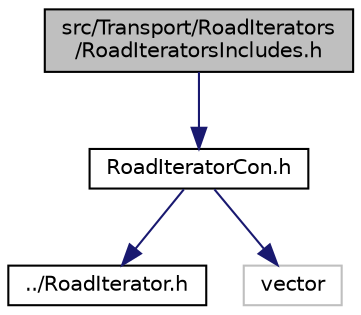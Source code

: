 digraph "src/Transport/RoadIterators/RoadIteratorsIncludes.h"
{
 // LATEX_PDF_SIZE
  edge [fontname="Helvetica",fontsize="10",labelfontname="Helvetica",labelfontsize="10"];
  node [fontname="Helvetica",fontsize="10",shape=record];
  Node1 [label="src/Transport/RoadIterators\l/RoadIteratorsIncludes.h",height=0.2,width=0.4,color="black", fillcolor="grey75", style="filled", fontcolor="black",tooltip=" "];
  Node1 -> Node2 [color="midnightblue",fontsize="10",style="solid"];
  Node2 [label="RoadIteratorCon.h",height=0.2,width=0.4,color="black", fillcolor="white", style="filled",URL="$RoadIteratorCon_8h.html",tooltip=" "];
  Node2 -> Node3 [color="midnightblue",fontsize="10",style="solid"];
  Node3 [label="../RoadIterator.h",height=0.2,width=0.4,color="black", fillcolor="white", style="filled",URL="$RoadIterator_8h.html",tooltip=" "];
  Node2 -> Node4 [color="midnightblue",fontsize="10",style="solid"];
  Node4 [label="vector",height=0.2,width=0.4,color="grey75", fillcolor="white", style="filled",tooltip=" "];
}
